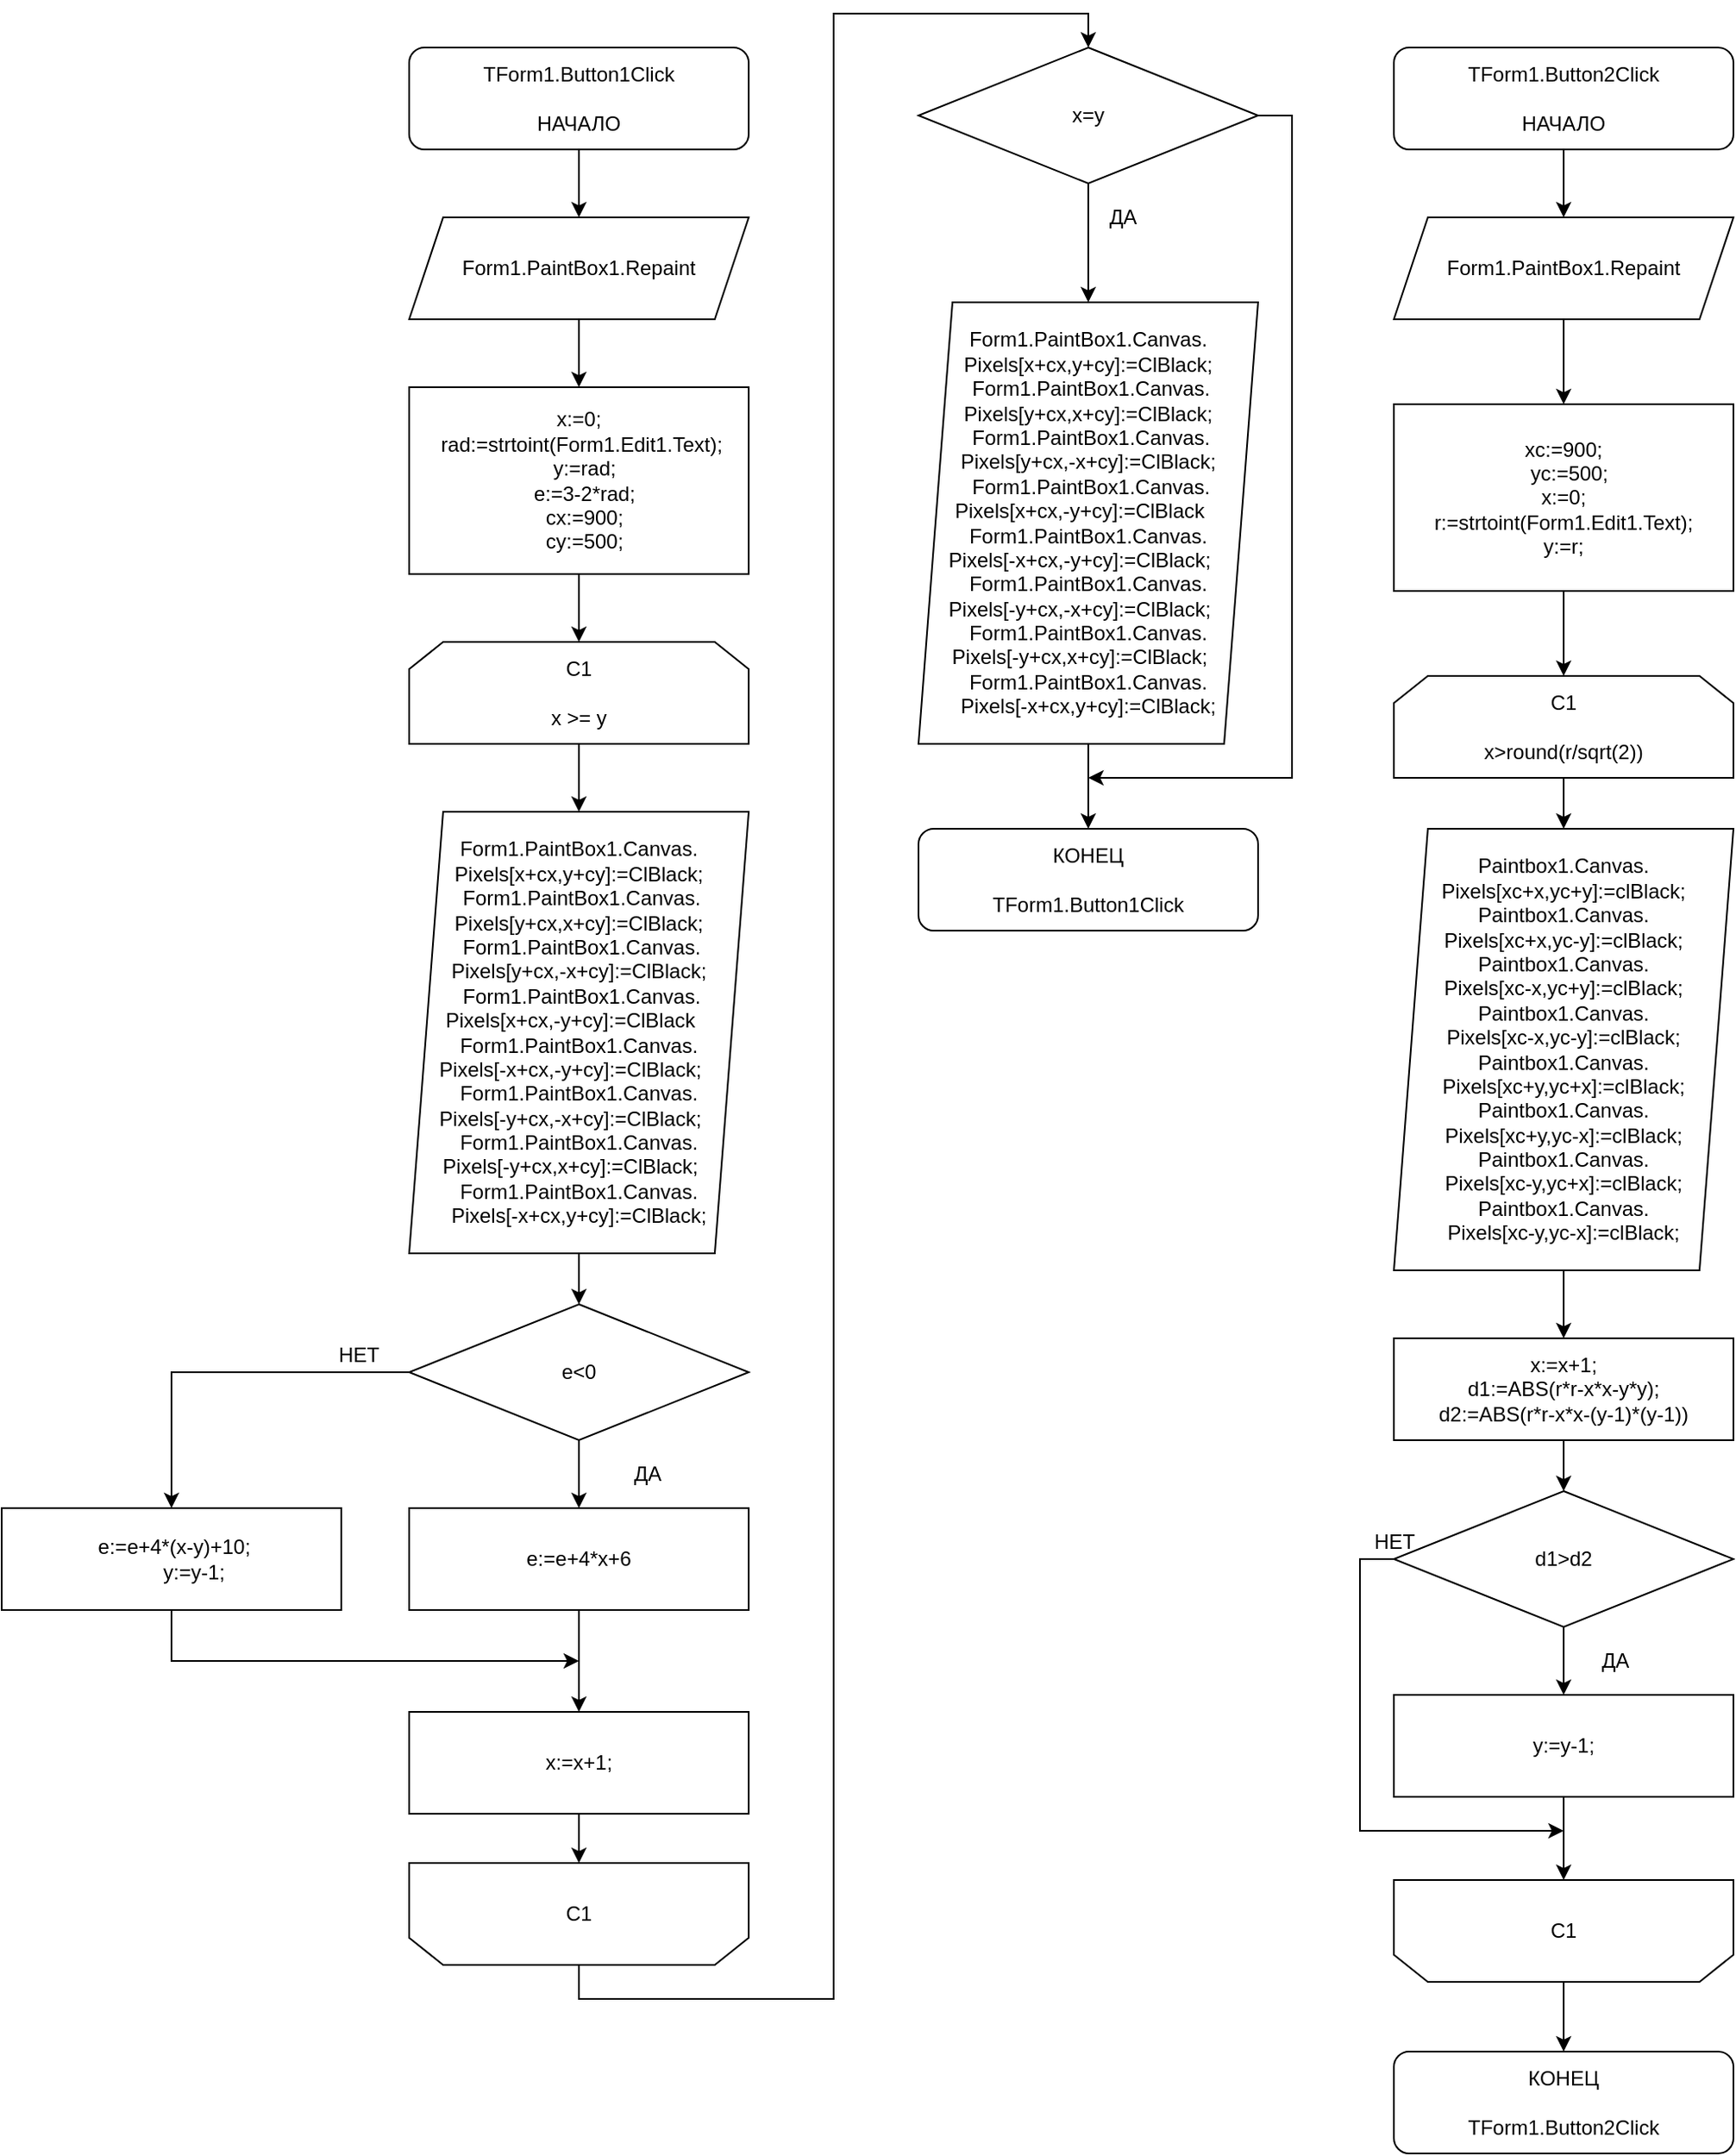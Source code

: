 <mxfile version="15.3.7" type="device"><diagram id="HIjDKYC_Aj1p_h62BM-R" name="Page-1"><mxGraphModel dx="2031" dy="1007" grid="1" gridSize="10" guides="1" tooltips="1" connect="1" arrows="1" fold="1" page="1" pageScale="1" pageWidth="1169" pageHeight="1654" math="0" shadow="0"><root><mxCell id="0"/><mxCell id="1" parent="0"/><mxCell id="rejg59NlHHY30TGctQwT-3" style="edgeStyle=orthogonalEdgeStyle;rounded=0;orthogonalLoop=1;jettySize=auto;html=1;exitX=0.5;exitY=1;exitDx=0;exitDy=0;entryX=0.5;entryY=0;entryDx=0;entryDy=0;" edge="1" parent="1" source="rejg59NlHHY30TGctQwT-1" target="rejg59NlHHY30TGctQwT-2"><mxGeometry relative="1" as="geometry"/></mxCell><mxCell id="rejg59NlHHY30TGctQwT-1" value="TForm1.Button1Click&lt;br&gt;&lt;br&gt;НАЧАЛО" style="rounded=1;whiteSpace=wrap;html=1;" vertex="1" parent="1"><mxGeometry x="270" y="70" width="200" height="60" as="geometry"/></mxCell><mxCell id="rejg59NlHHY30TGctQwT-5" style="edgeStyle=orthogonalEdgeStyle;rounded=0;orthogonalLoop=1;jettySize=auto;html=1;exitX=0.5;exitY=1;exitDx=0;exitDy=0;entryX=0.5;entryY=0;entryDx=0;entryDy=0;" edge="1" parent="1" source="rejg59NlHHY30TGctQwT-2" target="rejg59NlHHY30TGctQwT-4"><mxGeometry relative="1" as="geometry"/></mxCell><mxCell id="rejg59NlHHY30TGctQwT-2" value="Form1.PaintBox1.Repaint" style="shape=parallelogram;perimeter=parallelogramPerimeter;whiteSpace=wrap;html=1;fixedSize=1;" vertex="1" parent="1"><mxGeometry x="270" y="170" width="200" height="60" as="geometry"/></mxCell><mxCell id="rejg59NlHHY30TGctQwT-7" style="edgeStyle=orthogonalEdgeStyle;rounded=0;orthogonalLoop=1;jettySize=auto;html=1;exitX=0.5;exitY=1;exitDx=0;exitDy=0;entryX=0.5;entryY=0;entryDx=0;entryDy=0;" edge="1" parent="1" source="rejg59NlHHY30TGctQwT-4" target="rejg59NlHHY30TGctQwT-6"><mxGeometry relative="1" as="geometry"/></mxCell><mxCell id="rejg59NlHHY30TGctQwT-4" value="&lt;div&gt;x:=0;&lt;/div&gt;&lt;div&gt;&amp;nbsp;rad:=strtoint(Form1.Edit1.&lt;span&gt;Text);&lt;/span&gt;&lt;/div&gt;&lt;div&gt;&amp;nbsp; y:=rad;&lt;/div&gt;&lt;div&gt;&amp;nbsp; e:=3-2*rad;&lt;/div&gt;&lt;div&gt;&amp;nbsp; cx:=900;&lt;/div&gt;&lt;div&gt;&amp;nbsp; cy:=500;&lt;/div&gt;" style="rounded=0;whiteSpace=wrap;html=1;" vertex="1" parent="1"><mxGeometry x="270" y="270" width="200" height="110" as="geometry"/></mxCell><mxCell id="rejg59NlHHY30TGctQwT-9" style="edgeStyle=orthogonalEdgeStyle;rounded=0;orthogonalLoop=1;jettySize=auto;html=1;exitX=0.5;exitY=1;exitDx=0;exitDy=0;entryX=0.5;entryY=0;entryDx=0;entryDy=0;" edge="1" parent="1" source="rejg59NlHHY30TGctQwT-6" target="rejg59NlHHY30TGctQwT-8"><mxGeometry relative="1" as="geometry"/></mxCell><mxCell id="rejg59NlHHY30TGctQwT-6" value="С1&lt;br&gt;&lt;br&gt;х &amp;gt;= y" style="shape=loopLimit;whiteSpace=wrap;html=1;" vertex="1" parent="1"><mxGeometry x="270" y="420" width="200" height="60" as="geometry"/></mxCell><mxCell id="rejg59NlHHY30TGctQwT-11" style="edgeStyle=orthogonalEdgeStyle;rounded=0;orthogonalLoop=1;jettySize=auto;html=1;exitX=0.5;exitY=1;exitDx=0;exitDy=0;entryX=0.5;entryY=0;entryDx=0;entryDy=0;" edge="1" parent="1" source="rejg59NlHHY30TGctQwT-8" target="rejg59NlHHY30TGctQwT-10"><mxGeometry relative="1" as="geometry"/></mxCell><mxCell id="rejg59NlHHY30TGctQwT-8" value="&lt;div&gt;Form1.PaintBox1.Canvas.&lt;/div&gt;&lt;div&gt;Pixels[x+cx,y+cy]:=ClBlack;&lt;/div&gt;&lt;div&gt;&amp;nbsp;Form1.PaintBox1.Canvas.&lt;/div&gt;&lt;div&gt;Pixels[y+cx,x+cy]:=ClBlack;&lt;/div&gt;&lt;div&gt;&amp;nbsp;Form1.PaintBox1.Canvas.&lt;/div&gt;&lt;div&gt;Pixels[y+cx,-x+cy]:=ClBlack;&lt;/div&gt;&lt;div&gt;&amp;nbsp;Form1.PaintBox1.Canvas.&lt;/div&gt;&lt;div&gt;Pixels[x+cx,-y+cy]:=ClBlack&lt;span&gt;&amp;nbsp; &amp;nbsp; Form1.PaintBox1.Canvas.&lt;/span&gt;&lt;/div&gt;&lt;div&gt;&lt;span&gt;Pixels[-x+cx,-y+cy]:=ClBlack;&lt;/span&gt;&lt;span&gt;&amp;nbsp; &amp;nbsp; Form1.PaintBox1.Canvas.&lt;/span&gt;&lt;/div&gt;&lt;div&gt;&lt;span&gt;Pixels[-y+cx,-x+cy]:=ClBlack;&lt;/span&gt;&lt;span&gt;&amp;nbsp; &amp;nbsp; Form1.PaintBox1.Canvas.&lt;/span&gt;&lt;/div&gt;&lt;div&gt;&lt;span&gt;Pixels[-y+cx,x+cy]:=ClBlack;&lt;/span&gt;&lt;span&gt;&amp;nbsp; &amp;nbsp; Form1.PaintBox1.Canvas.&lt;/span&gt;&lt;/div&gt;&lt;div&gt;&lt;span&gt;Pixels[-x+cx,y+cy]:=ClBlack;&lt;/span&gt;&lt;/div&gt;" style="shape=parallelogram;perimeter=parallelogramPerimeter;whiteSpace=wrap;html=1;fixedSize=1;" vertex="1" parent="1"><mxGeometry x="270" y="520" width="200" height="260" as="geometry"/></mxCell><mxCell id="rejg59NlHHY30TGctQwT-13" style="edgeStyle=orthogonalEdgeStyle;rounded=0;orthogonalLoop=1;jettySize=auto;html=1;exitX=0.5;exitY=1;exitDx=0;exitDy=0;entryX=0.5;entryY=0;entryDx=0;entryDy=0;" edge="1" parent="1" source="rejg59NlHHY30TGctQwT-10" target="rejg59NlHHY30TGctQwT-12"><mxGeometry relative="1" as="geometry"/></mxCell><mxCell id="rejg59NlHHY30TGctQwT-16" style="edgeStyle=orthogonalEdgeStyle;rounded=0;orthogonalLoop=1;jettySize=auto;html=1;exitX=0;exitY=0.5;exitDx=0;exitDy=0;entryX=0.5;entryY=0;entryDx=0;entryDy=0;" edge="1" parent="1" source="rejg59NlHHY30TGctQwT-10" target="rejg59NlHHY30TGctQwT-15"><mxGeometry relative="1" as="geometry"/></mxCell><mxCell id="rejg59NlHHY30TGctQwT-10" value="e&amp;lt;0" style="rhombus;whiteSpace=wrap;html=1;" vertex="1" parent="1"><mxGeometry x="270" y="810" width="200" height="80" as="geometry"/></mxCell><mxCell id="rejg59NlHHY30TGctQwT-19" style="edgeStyle=orthogonalEdgeStyle;rounded=0;orthogonalLoop=1;jettySize=auto;html=1;exitX=0.5;exitY=1;exitDx=0;exitDy=0;entryX=0.5;entryY=0;entryDx=0;entryDy=0;" edge="1" parent="1" source="rejg59NlHHY30TGctQwT-12" target="rejg59NlHHY30TGctQwT-18"><mxGeometry relative="1" as="geometry"/></mxCell><mxCell id="rejg59NlHHY30TGctQwT-12" value="e:=e+4*x+6" style="rounded=0;whiteSpace=wrap;html=1;" vertex="1" parent="1"><mxGeometry x="270" y="930" width="200" height="60" as="geometry"/></mxCell><mxCell id="rejg59NlHHY30TGctQwT-14" value="ДА" style="text;html=1;align=center;verticalAlign=middle;resizable=0;points=[];autosize=1;strokeColor=none;fillColor=none;" vertex="1" parent="1"><mxGeometry x="395" y="900" width="30" height="20" as="geometry"/></mxCell><mxCell id="rejg59NlHHY30TGctQwT-20" style="edgeStyle=orthogonalEdgeStyle;rounded=0;orthogonalLoop=1;jettySize=auto;html=1;exitX=0.5;exitY=1;exitDx=0;exitDy=0;" edge="1" parent="1" source="rejg59NlHHY30TGctQwT-15"><mxGeometry relative="1" as="geometry"><mxPoint x="370" y="1020" as="targetPoint"/><Array as="points"><mxPoint x="130" y="1020"/></Array></mxGeometry></mxCell><mxCell id="rejg59NlHHY30TGctQwT-15" value="&lt;div&gt;&amp;nbsp;e:=e+4*(x-y)+10;&lt;/div&gt;&lt;div&gt;&amp;nbsp; &amp;nbsp; &amp;nbsp; &amp;nbsp; y:=y-1;&lt;/div&gt;" style="rounded=0;whiteSpace=wrap;html=1;" vertex="1" parent="1"><mxGeometry x="30" y="930" width="200" height="60" as="geometry"/></mxCell><mxCell id="rejg59NlHHY30TGctQwT-17" value="НЕТ" style="text;html=1;align=center;verticalAlign=middle;resizable=0;points=[];autosize=1;strokeColor=none;fillColor=none;" vertex="1" parent="1"><mxGeometry x="220" y="830" width="40" height="20" as="geometry"/></mxCell><mxCell id="rejg59NlHHY30TGctQwT-22" style="edgeStyle=orthogonalEdgeStyle;rounded=0;orthogonalLoop=1;jettySize=auto;html=1;exitX=0.5;exitY=1;exitDx=0;exitDy=0;entryX=0.5;entryY=1;entryDx=0;entryDy=0;" edge="1" parent="1" source="rejg59NlHHY30TGctQwT-18" target="rejg59NlHHY30TGctQwT-21"><mxGeometry relative="1" as="geometry"/></mxCell><mxCell id="rejg59NlHHY30TGctQwT-18" value="x:=x+1;" style="rounded=0;whiteSpace=wrap;html=1;" vertex="1" parent="1"><mxGeometry x="270" y="1050" width="200" height="60" as="geometry"/></mxCell><mxCell id="rejg59NlHHY30TGctQwT-24" style="edgeStyle=orthogonalEdgeStyle;rounded=0;orthogonalLoop=1;jettySize=auto;html=1;exitX=0.5;exitY=0;exitDx=0;exitDy=0;entryX=0.5;entryY=0;entryDx=0;entryDy=0;" edge="1" parent="1" source="rejg59NlHHY30TGctQwT-21" target="rejg59NlHHY30TGctQwT-23"><mxGeometry relative="1" as="geometry"/></mxCell><mxCell id="rejg59NlHHY30TGctQwT-21" value="С1" style="shape=loopLimit;whiteSpace=wrap;html=1;direction=west;" vertex="1" parent="1"><mxGeometry x="270" y="1139" width="200" height="60" as="geometry"/></mxCell><mxCell id="rejg59NlHHY30TGctQwT-27" style="edgeStyle=orthogonalEdgeStyle;rounded=0;orthogonalLoop=1;jettySize=auto;html=1;exitX=0.5;exitY=1;exitDx=0;exitDy=0;entryX=0.5;entryY=0;entryDx=0;entryDy=0;" edge="1" parent="1" source="rejg59NlHHY30TGctQwT-23" target="rejg59NlHHY30TGctQwT-25"><mxGeometry relative="1" as="geometry"/></mxCell><mxCell id="rejg59NlHHY30TGctQwT-31" style="edgeStyle=orthogonalEdgeStyle;rounded=0;orthogonalLoop=1;jettySize=auto;html=1;exitX=1;exitY=0.5;exitDx=0;exitDy=0;" edge="1" parent="1" source="rejg59NlHHY30TGctQwT-23"><mxGeometry relative="1" as="geometry"><mxPoint x="670" y="500" as="targetPoint"/><Array as="points"><mxPoint x="790" y="110"/><mxPoint x="790" y="500"/></Array></mxGeometry></mxCell><mxCell id="rejg59NlHHY30TGctQwT-23" value="x=y" style="rhombus;whiteSpace=wrap;html=1;" vertex="1" parent="1"><mxGeometry x="570" y="70" width="200" height="80" as="geometry"/></mxCell><mxCell id="rejg59NlHHY30TGctQwT-29" style="edgeStyle=orthogonalEdgeStyle;rounded=0;orthogonalLoop=1;jettySize=auto;html=1;exitX=0.5;exitY=1;exitDx=0;exitDy=0;entryX=0.5;entryY=0;entryDx=0;entryDy=0;" edge="1" parent="1" source="rejg59NlHHY30TGctQwT-25" target="rejg59NlHHY30TGctQwT-28"><mxGeometry relative="1" as="geometry"/></mxCell><mxCell id="rejg59NlHHY30TGctQwT-25" value="&lt;div&gt;Form1.PaintBox1.Canvas.&lt;/div&gt;&lt;div&gt;Pixels[x+cx,y+cy]:=ClBlack;&lt;/div&gt;&lt;div&gt;&amp;nbsp;Form1.PaintBox1.Canvas.&lt;/div&gt;&lt;div&gt;Pixels[y+cx,x+cy]:=ClBlack;&lt;/div&gt;&lt;div&gt;&amp;nbsp;Form1.PaintBox1.Canvas.&lt;/div&gt;&lt;div&gt;Pixels[y+cx,-x+cy]:=ClBlack;&lt;/div&gt;&lt;div&gt;&amp;nbsp;Form1.PaintBox1.Canvas.&lt;/div&gt;&lt;div&gt;Pixels[x+cx,-y+cy]:=ClBlack&lt;span&gt;&amp;nbsp; &amp;nbsp; Form1.PaintBox1.Canvas.&lt;/span&gt;&lt;/div&gt;&lt;div&gt;&lt;span&gt;Pixels[-x+cx,-y+cy]:=ClBlack;&lt;/span&gt;&lt;span&gt;&amp;nbsp; &amp;nbsp; Form1.PaintBox1.Canvas.&lt;/span&gt;&lt;/div&gt;&lt;div&gt;&lt;span&gt;Pixels[-y+cx,-x+cy]:=ClBlack;&lt;/span&gt;&lt;span&gt;&amp;nbsp; &amp;nbsp; Form1.PaintBox1.Canvas.&lt;/span&gt;&lt;/div&gt;&lt;div&gt;&lt;span&gt;Pixels[-y+cx,x+cy]:=ClBlack;&lt;/span&gt;&lt;span&gt;&amp;nbsp; &amp;nbsp; Form1.PaintBox1.Canvas.&lt;/span&gt;&lt;/div&gt;&lt;div&gt;&lt;span&gt;Pixels[-x+cx,y+cy]:=ClBlack;&lt;/span&gt;&lt;/div&gt;" style="shape=parallelogram;perimeter=parallelogramPerimeter;whiteSpace=wrap;html=1;fixedSize=1;" vertex="1" parent="1"><mxGeometry x="570" y="220" width="200" height="260" as="geometry"/></mxCell><mxCell id="rejg59NlHHY30TGctQwT-28" value="КОНЕЦ&lt;br&gt;&lt;br&gt;TForm1.Button1Click" style="rounded=1;whiteSpace=wrap;html=1;" vertex="1" parent="1"><mxGeometry x="570" y="530" width="200" height="60" as="geometry"/></mxCell><mxCell id="rejg59NlHHY30TGctQwT-30" value="ДА" style="text;html=1;align=center;verticalAlign=middle;resizable=0;points=[];autosize=1;strokeColor=none;fillColor=none;" vertex="1" parent="1"><mxGeometry x="675" y="160" width="30" height="20" as="geometry"/></mxCell><mxCell id="rejg59NlHHY30TGctQwT-32" style="edgeStyle=orthogonalEdgeStyle;rounded=0;orthogonalLoop=1;jettySize=auto;html=1;exitX=0.5;exitY=1;exitDx=0;exitDy=0;entryX=0.5;entryY=0;entryDx=0;entryDy=0;" edge="1" parent="1" source="rejg59NlHHY30TGctQwT-33" target="rejg59NlHHY30TGctQwT-34"><mxGeometry relative="1" as="geometry"/></mxCell><mxCell id="rejg59NlHHY30TGctQwT-33" value="TForm1.Button2Click&lt;br&gt;&lt;br&gt;НАЧАЛО" style="rounded=1;whiteSpace=wrap;html=1;" vertex="1" parent="1"><mxGeometry x="850" y="70" width="200" height="60" as="geometry"/></mxCell><mxCell id="rejg59NlHHY30TGctQwT-36" style="edgeStyle=orthogonalEdgeStyle;rounded=0;orthogonalLoop=1;jettySize=auto;html=1;exitX=0.5;exitY=1;exitDx=0;exitDy=0;entryX=0.5;entryY=0;entryDx=0;entryDy=0;" edge="1" parent="1" source="rejg59NlHHY30TGctQwT-34" target="rejg59NlHHY30TGctQwT-35"><mxGeometry relative="1" as="geometry"/></mxCell><mxCell id="rejg59NlHHY30TGctQwT-34" value="Form1.PaintBox1.Repaint" style="shape=parallelogram;perimeter=parallelogramPerimeter;whiteSpace=wrap;html=1;fixedSize=1;" vertex="1" parent="1"><mxGeometry x="850" y="170" width="200" height="60" as="geometry"/></mxCell><mxCell id="rejg59NlHHY30TGctQwT-38" style="edgeStyle=orthogonalEdgeStyle;rounded=0;orthogonalLoop=1;jettySize=auto;html=1;exitX=0.5;exitY=1;exitDx=0;exitDy=0;entryX=0.5;entryY=0;entryDx=0;entryDy=0;" edge="1" parent="1" source="rejg59NlHHY30TGctQwT-35" target="rejg59NlHHY30TGctQwT-37"><mxGeometry relative="1" as="geometry"/></mxCell><mxCell id="rejg59NlHHY30TGctQwT-35" value="&lt;div&gt;xc:=900;&lt;/div&gt;&lt;div&gt;&amp;nbsp; yc:=500;&lt;/div&gt;&lt;div&gt;x:=0;&lt;/div&gt;&lt;div&gt;r:=strtoint(Form1.Edit1.Text);&lt;/div&gt;&lt;div&gt;y:=r;&lt;/div&gt;" style="rounded=0;whiteSpace=wrap;html=1;" vertex="1" parent="1"><mxGeometry x="850" y="280" width="200" height="110" as="geometry"/></mxCell><mxCell id="rejg59NlHHY30TGctQwT-40" style="edgeStyle=orthogonalEdgeStyle;rounded=0;orthogonalLoop=1;jettySize=auto;html=1;exitX=0.5;exitY=1;exitDx=0;exitDy=0;entryX=0.5;entryY=0;entryDx=0;entryDy=0;" edge="1" parent="1" source="rejg59NlHHY30TGctQwT-37" target="rejg59NlHHY30TGctQwT-39"><mxGeometry relative="1" as="geometry"/></mxCell><mxCell id="rejg59NlHHY30TGctQwT-37" value="С1&lt;br&gt;&lt;br&gt;x&amp;gt;round(r/sqrt(2))" style="shape=loopLimit;whiteSpace=wrap;html=1;" vertex="1" parent="1"><mxGeometry x="850" y="440" width="200" height="60" as="geometry"/></mxCell><mxCell id="rejg59NlHHY30TGctQwT-42" style="edgeStyle=orthogonalEdgeStyle;rounded=0;orthogonalLoop=1;jettySize=auto;html=1;exitX=0.5;exitY=1;exitDx=0;exitDy=0;entryX=0.5;entryY=0;entryDx=0;entryDy=0;" edge="1" parent="1" source="rejg59NlHHY30TGctQwT-39"><mxGeometry relative="1" as="geometry"><mxPoint x="950" y="830" as="targetPoint"/></mxGeometry></mxCell><mxCell id="rejg59NlHHY30TGctQwT-39" value="&lt;div&gt;Paintbox1.Canvas.&lt;/div&gt;&lt;div&gt;Pixels[xc+x,yc+y]:=clBlack;&lt;/div&gt;&lt;div&gt;Paintbox1.Canvas.&lt;/div&gt;&lt;div&gt;Pixels[xc+x,yc-y]:=clBlack;&lt;/div&gt;&lt;div&gt;Paintbox1.Canvas.&lt;/div&gt;&lt;div&gt;Pixels[xc-x,yc+y]:=clBlack;&lt;/div&gt;&lt;div&gt;Paintbox1.Canvas.&lt;/div&gt;&lt;div&gt;Pixels[xc-x,yc-y]:=clBlack;&lt;/div&gt;&lt;div&gt;Paintbox1.Canvas.&lt;/div&gt;&lt;div&gt;Pixels[xc+y,yc+x]:=clBlack;&lt;/div&gt;&lt;div&gt;Paintbox1.Canvas.&lt;/div&gt;&lt;div&gt;Pixels[xc+y,yc-x]:=clBlack;&lt;/div&gt;&lt;div&gt;Paintbox1.Canvas.&lt;/div&gt;&lt;div&gt;Pixels[xc-y,yc+x]:=clBlack;&lt;/div&gt;&lt;div&gt;Paintbox1.Canvas.&lt;/div&gt;&lt;div&gt;Pixels[xc-y,yc-x]:=clBlack;&lt;/div&gt;" style="shape=parallelogram;perimeter=parallelogramPerimeter;whiteSpace=wrap;html=1;fixedSize=1;" vertex="1" parent="1"><mxGeometry x="850" y="530" width="200" height="260" as="geometry"/></mxCell><mxCell id="rejg59NlHHY30TGctQwT-55" style="edgeStyle=orthogonalEdgeStyle;rounded=0;orthogonalLoop=1;jettySize=auto;html=1;exitX=0.5;exitY=1;exitDx=0;exitDy=0;entryX=0.5;entryY=0;entryDx=0;entryDy=0;" edge="1" parent="1" source="rejg59NlHHY30TGctQwT-48" target="rejg59NlHHY30TGctQwT-54"><mxGeometry relative="1" as="geometry"/></mxCell><mxCell id="rejg59NlHHY30TGctQwT-48" value="x:=x+1;&lt;br&gt;&lt;div&gt;d1:=ABS(r*r-x*x-y*y);&lt;/div&gt;&lt;div&gt;d2:=ABS(r*r-x*x-(y-1)*(y-1))&lt;/div&gt;" style="rounded=0;whiteSpace=wrap;html=1;" vertex="1" parent="1"><mxGeometry x="850" y="830" width="200" height="60" as="geometry"/></mxCell><mxCell id="rejg59NlHHY30TGctQwT-63" style="edgeStyle=orthogonalEdgeStyle;rounded=0;orthogonalLoop=1;jettySize=auto;html=1;exitX=0.5;exitY=0;exitDx=0;exitDy=0;entryX=0.5;entryY=0;entryDx=0;entryDy=0;" edge="1" parent="1" source="rejg59NlHHY30TGctQwT-49" target="rejg59NlHHY30TGctQwT-62"><mxGeometry relative="1" as="geometry"/></mxCell><mxCell id="rejg59NlHHY30TGctQwT-49" value="С1" style="shape=loopLimit;whiteSpace=wrap;html=1;direction=west;" vertex="1" parent="1"><mxGeometry x="850" y="1149" width="200" height="60" as="geometry"/></mxCell><mxCell id="rejg59NlHHY30TGctQwT-57" style="edgeStyle=orthogonalEdgeStyle;rounded=0;orthogonalLoop=1;jettySize=auto;html=1;exitX=0.5;exitY=1;exitDx=0;exitDy=0;entryX=0.5;entryY=0;entryDx=0;entryDy=0;" edge="1" parent="1" source="rejg59NlHHY30TGctQwT-54" target="rejg59NlHHY30TGctQwT-56"><mxGeometry relative="1" as="geometry"/></mxCell><mxCell id="rejg59NlHHY30TGctQwT-60" style="edgeStyle=orthogonalEdgeStyle;rounded=0;orthogonalLoop=1;jettySize=auto;html=1;exitX=0;exitY=0.5;exitDx=0;exitDy=0;" edge="1" parent="1" source="rejg59NlHHY30TGctQwT-54"><mxGeometry relative="1" as="geometry"><mxPoint x="950" y="1120" as="targetPoint"/><Array as="points"><mxPoint x="830" y="960"/><mxPoint x="830" y="1120"/></Array></mxGeometry></mxCell><mxCell id="rejg59NlHHY30TGctQwT-54" value="d1&amp;gt;d2" style="rhombus;whiteSpace=wrap;html=1;" vertex="1" parent="1"><mxGeometry x="850" y="920" width="200" height="80" as="geometry"/></mxCell><mxCell id="rejg59NlHHY30TGctQwT-58" style="edgeStyle=orthogonalEdgeStyle;rounded=0;orthogonalLoop=1;jettySize=auto;html=1;exitX=0.5;exitY=1;exitDx=0;exitDy=0;entryX=0.5;entryY=1;entryDx=0;entryDy=0;" edge="1" parent="1" source="rejg59NlHHY30TGctQwT-56" target="rejg59NlHHY30TGctQwT-49"><mxGeometry relative="1" as="geometry"/></mxCell><mxCell id="rejg59NlHHY30TGctQwT-56" value="y:=y-1;" style="rounded=0;whiteSpace=wrap;html=1;" vertex="1" parent="1"><mxGeometry x="850" y="1040" width="200" height="60" as="geometry"/></mxCell><mxCell id="rejg59NlHHY30TGctQwT-59" value="ДА" style="text;html=1;align=center;verticalAlign=middle;resizable=0;points=[];autosize=1;strokeColor=none;fillColor=none;" vertex="1" parent="1"><mxGeometry x="965" y="1010" width="30" height="20" as="geometry"/></mxCell><mxCell id="rejg59NlHHY30TGctQwT-61" value="НЕТ" style="text;html=1;align=center;verticalAlign=middle;resizable=0;points=[];autosize=1;strokeColor=none;fillColor=none;" vertex="1" parent="1"><mxGeometry x="830" y="940" width="40" height="20" as="geometry"/></mxCell><mxCell id="rejg59NlHHY30TGctQwT-62" value="КОНЕЦ&lt;br&gt;&lt;br&gt;TForm1.Button2Click" style="rounded=1;whiteSpace=wrap;html=1;" vertex="1" parent="1"><mxGeometry x="850" y="1250" width="200" height="60" as="geometry"/></mxCell></root></mxGraphModel></diagram></mxfile>